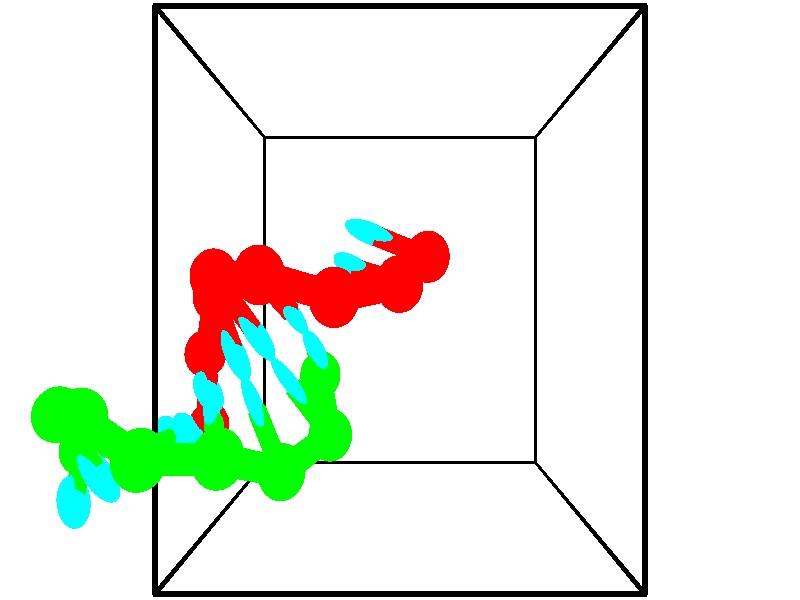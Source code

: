 // switches for output
#declare DRAW_BASES = 1; // possible values are 0, 1; only relevant for DNA ribbons
#declare DRAW_BASES_TYPE = 3; // possible values are 1, 2, 3; only relevant for DNA ribbons
#declare DRAW_FOG = 0; // set to 1 to enable fog

#include "colors.inc"

#include "transforms.inc"
background { rgb <1, 1, 1>}

#default {
   normal{
       ripples 0.25
       frequency 0.20
       turbulence 0.2
       lambda 5
   }
	finish {
		phong 0.1
		phong_size 40.
	}
}

// original window dimensions: 1024x640


// camera settings

camera {
	sky <-0, 1, 0>
	up <-0, 1, 0>
	right 1.6 * <1, 0, 0>
	location <2.5, 2.5, 11.1562>
	look_at <2.5, 2.5, 2.5>
	direction <0, 0, -8.6562>
	angle 67.0682
}


# declare cpy_camera_pos = <2.5, 2.5, 11.1562>;
# if (DRAW_FOG = 1)
fog {
	fog_type 2
	up vnormalize(cpy_camera_pos)
	color rgbt<1,1,1,0.3>
	distance 1e-5
	fog_alt 3e-3
	fog_offset 4
}
# end


// LIGHTS

# declare lum = 6;
global_settings {
	ambient_light rgb lum * <0.05, 0.05, 0.05>
	max_trace_level 15
}# declare cpy_direct_light_amount = 0.25;
light_source
{	1000 * <-1, -1, 1>,
	rgb lum * cpy_direct_light_amount
	parallel
}

light_source
{	1000 * <1, 1, -1>,
	rgb lum * cpy_direct_light_amount
	parallel
}

// strand 0

// nucleotide -1

// particle -1
sphere {
	<2.822083, 2.915041, 4.198283> 0.250000
	pigment { color rgbt <1,0,0,0> }
	no_shadow
}
cylinder {
	<2.442991, 3.039961, 4.224442>,  <2.215536, 3.114913, 4.240137>, 0.100000
	pigment { color rgbt <1,0,0,0> }
	no_shadow
}
cylinder {
	<2.442991, 3.039961, 4.224442>,  <2.822083, 2.915041, 4.198283>, 0.100000
	pigment { color rgbt <1,0,0,0> }
	no_shadow
}

// particle -1
sphere {
	<2.442991, 3.039961, 4.224442> 0.100000
	pigment { color rgbt <1,0,0,0> }
	no_shadow
}
sphere {
	0, 1
	scale<0.080000,0.200000,0.300000>
	matrix <-0.277998, -0.908792, 0.311149,
		0.156603, 0.276705, 0.948108,
		-0.947730, 0.312299, 0.065396,
		2.158672, 3.133651, 4.244061>
	pigment { color rgbt <0,1,1,0> }
	no_shadow
}
cylinder {
	<2.493585, 2.638154, 4.873294>,  <2.822083, 2.915041, 4.198283>, 0.130000
	pigment { color rgbt <1,0,0,0> }
	no_shadow
}

// nucleotide -1

// particle -1
sphere {
	<2.493585, 2.638154, 4.873294> 0.250000
	pigment { color rgbt <1,0,0,0> }
	no_shadow
}
cylinder {
	<2.202368, 2.725750, 4.613449>,  <2.027637, 2.778308, 4.457542>, 0.100000
	pigment { color rgbt <1,0,0,0> }
	no_shadow
}
cylinder {
	<2.202368, 2.725750, 4.613449>,  <2.493585, 2.638154, 4.873294>, 0.100000
	pigment { color rgbt <1,0,0,0> }
	no_shadow
}

// particle -1
sphere {
	<2.202368, 2.725750, 4.613449> 0.100000
	pigment { color rgbt <1,0,0,0> }
	no_shadow
}
sphere {
	0, 1
	scale<0.080000,0.200000,0.300000>
	matrix <-0.546138, -0.758035, 0.356534,
		-0.414352, 0.614350, 0.671481,
		-0.728043, 0.218991, -0.649613,
		1.983955, 2.791447, 4.418565>
	pigment { color rgbt <0,1,1,0> }
	no_shadow
}
cylinder {
	<1.856663, 2.521747, 5.255348>,  <2.493585, 2.638154, 4.873294>, 0.130000
	pigment { color rgbt <1,0,0,0> }
	no_shadow
}

// nucleotide -1

// particle -1
sphere {
	<1.856663, 2.521747, 5.255348> 0.250000
	pigment { color rgbt <1,0,0,0> }
	no_shadow
}
cylinder {
	<1.758934, 2.521591, 4.867470>,  <1.700298, 2.521497, 4.634743>, 0.100000
	pigment { color rgbt <1,0,0,0> }
	no_shadow
}
cylinder {
	<1.758934, 2.521591, 4.867470>,  <1.856663, 2.521747, 5.255348>, 0.100000
	pigment { color rgbt <1,0,0,0> }
	no_shadow
}

// particle -1
sphere {
	<1.758934, 2.521591, 4.867470> 0.100000
	pigment { color rgbt <1,0,0,0> }
	no_shadow
}
sphere {
	0, 1
	scale<0.080000,0.200000,0.300000>
	matrix <-0.683094, -0.709692, 0.172395,
		-0.688252, 0.704511, 0.173126,
		-0.244320, -0.000390, -0.969694,
		1.685638, 2.521474, 4.576561>
	pigment { color rgbt <0,1,1,0> }
	no_shadow
}
cylinder {
	<1.107512, 2.706231, 5.184629>,  <1.856663, 2.521747, 5.255348>, 0.130000
	pigment { color rgbt <1,0,0,0> }
	no_shadow
}

// nucleotide -1

// particle -1
sphere {
	<1.107512, 2.706231, 5.184629> 0.250000
	pigment { color rgbt <1,0,0,0> }
	no_shadow
}
cylinder {
	<1.235539, 2.519415, 4.854919>,  <1.312355, 2.407326, 4.657093>, 0.100000
	pigment { color rgbt <1,0,0,0> }
	no_shadow
}
cylinder {
	<1.235539, 2.519415, 4.854919>,  <1.107512, 2.706231, 5.184629>, 0.100000
	pigment { color rgbt <1,0,0,0> }
	no_shadow
}

// particle -1
sphere {
	<1.235539, 2.519415, 4.854919> 0.100000
	pigment { color rgbt <1,0,0,0> }
	no_shadow
}
sphere {
	0, 1
	scale<0.080000,0.200000,0.300000>
	matrix <-0.796158, -0.604179, 0.033181,
		-0.513507, 0.645633, -0.565216,
		0.320069, -0.467040, -0.824275,
		1.331560, 2.379303, 4.607637>
	pigment { color rgbt <0,1,1,0> }
	no_shadow
}
cylinder {
	<0.503225, 2.711025, 4.671138>,  <1.107512, 2.706231, 5.184629>, 0.130000
	pigment { color rgbt <1,0,0,0> }
	no_shadow
}

// nucleotide -1

// particle -1
sphere {
	<0.503225, 2.711025, 4.671138> 0.250000
	pigment { color rgbt <1,0,0,0> }
	no_shadow
}
cylinder {
	<0.739213, 2.407106, 4.561852>,  <0.880805, 2.224756, 4.496280>, 0.100000
	pigment { color rgbt <1,0,0,0> }
	no_shadow
}
cylinder {
	<0.739213, 2.407106, 4.561852>,  <0.503225, 2.711025, 4.671138>, 0.100000
	pigment { color rgbt <1,0,0,0> }
	no_shadow
}

// particle -1
sphere {
	<0.739213, 2.407106, 4.561852> 0.100000
	pigment { color rgbt <1,0,0,0> }
	no_shadow
}
sphere {
	0, 1
	scale<0.080000,0.200000,0.300000>
	matrix <-0.807139, -0.563977, -0.174517,
		-0.021490, 0.323482, -0.945990,
		0.589970, -0.759795, -0.273215,
		0.916203, 2.179168, 4.479887>
	pigment { color rgbt <0,1,1,0> }
	no_shadow
}
cylinder {
	<0.301400, 2.530250, 3.986833>,  <0.503225, 2.711025, 4.671138>, 0.130000
	pigment { color rgbt <1,0,0,0> }
	no_shadow
}

// nucleotide -1

// particle -1
sphere {
	<0.301400, 2.530250, 3.986833> 0.250000
	pigment { color rgbt <1,0,0,0> }
	no_shadow
}
cylinder {
	<0.487728, 2.216238, 4.150169>,  <0.599524, 2.027831, 4.248171>, 0.100000
	pigment { color rgbt <1,0,0,0> }
	no_shadow
}
cylinder {
	<0.487728, 2.216238, 4.150169>,  <0.301400, 2.530250, 3.986833>, 0.100000
	pigment { color rgbt <1,0,0,0> }
	no_shadow
}

// particle -1
sphere {
	<0.487728, 2.216238, 4.150169> 0.100000
	pigment { color rgbt <1,0,0,0> }
	no_shadow
}
sphere {
	0, 1
	scale<0.080000,0.200000,0.300000>
	matrix <-0.806958, -0.566213, -0.167990,
		0.363084, -0.251260, -0.897239,
		0.465820, -0.785029, 0.408340,
		0.627474, 1.980729, 4.272671>
	pigment { color rgbt <0,1,1,0> }
	no_shadow
}
cylinder {
	<0.069889, 1.941294, 3.608000>,  <0.301400, 2.530250, 3.986833>, 0.130000
	pigment { color rgbt <1,0,0,0> }
	no_shadow
}

// nucleotide -1

// particle -1
sphere {
	<0.069889, 1.941294, 3.608000> 0.250000
	pigment { color rgbt <1,0,0,0> }
	no_shadow
}
cylinder {
	<0.196000, 1.758057, 3.940445>,  <0.271667, 1.648114, 4.139912>, 0.100000
	pigment { color rgbt <1,0,0,0> }
	no_shadow
}
cylinder {
	<0.196000, 1.758057, 3.940445>,  <0.069889, 1.941294, 3.608000>, 0.100000
	pigment { color rgbt <1,0,0,0> }
	no_shadow
}

// particle -1
sphere {
	<0.196000, 1.758057, 3.940445> 0.100000
	pigment { color rgbt <1,0,0,0> }
	no_shadow
}
sphere {
	0, 1
	scale<0.080000,0.200000,0.300000>
	matrix <-0.655922, -0.738105, -0.158010,
		0.685833, -0.495329, -0.533182,
		0.315278, -0.458094, 0.831114,
		0.290583, 1.620628, 4.189779>
	pigment { color rgbt <0,1,1,0> }
	no_shadow
}
cylinder {
	<0.062097, 1.161034, 3.446643>,  <0.069889, 1.941294, 3.608000>, 0.130000
	pigment { color rgbt <1,0,0,0> }
	no_shadow
}

// nucleotide -1

// particle -1
sphere {
	<0.062097, 1.161034, 3.446643> 0.250000
	pigment { color rgbt <1,0,0,0> }
	no_shadow
}
cylinder {
	<0.054216, 1.210714, 3.843468>,  <0.049488, 1.240522, 4.081563>, 0.100000
	pigment { color rgbt <1,0,0,0> }
	no_shadow
}
cylinder {
	<0.054216, 1.210714, 3.843468>,  <0.062097, 1.161034, 3.446643>, 0.100000
	pigment { color rgbt <1,0,0,0> }
	no_shadow
}

// particle -1
sphere {
	<0.054216, 1.210714, 3.843468> 0.100000
	pigment { color rgbt <1,0,0,0> }
	no_shadow
}
sphere {
	0, 1
	scale<0.080000,0.200000,0.300000>
	matrix <-0.749538, -0.658505, 0.067555,
		0.661668, -0.742257, 0.106067,
		-0.019702, 0.124200, 0.992062,
		0.048306, 1.247974, 4.141086>
	pigment { color rgbt <0,1,1,0> }
	no_shadow
}
// strand 1

// nucleotide -1

// particle -1
sphere {
	<-1.219806, 1.037167, 4.072442> 0.250000
	pigment { color rgbt <0,1,0,0> }
	no_shadow
}
cylinder {
	<-1.103607, 0.839233, 4.400040>,  <-1.033888, 0.720473, 4.596598>, 0.100000
	pigment { color rgbt <0,1,0,0> }
	no_shadow
}
cylinder {
	<-1.103607, 0.839233, 4.400040>,  <-1.219806, 1.037167, 4.072442>, 0.100000
	pigment { color rgbt <0,1,0,0> }
	no_shadow
}

// particle -1
sphere {
	<-1.103607, 0.839233, 4.400040> 0.100000
	pigment { color rgbt <0,1,0,0> }
	no_shadow
}
sphere {
	0, 1
	scale<0.080000,0.200000,0.300000>
	matrix <0.792885, 0.603627, 0.083474,
		-0.535672, 0.625119, 0.567698,
		0.290497, -0.494834, 0.818994,
		-1.016458, 0.690783, 4.645738>
	pigment { color rgbt <0,1,1,0> }
	no_shadow
}
cylinder {
	<-1.172728, 1.474600, 4.671647>,  <-1.219806, 1.037167, 4.072442>, 0.130000
	pigment { color rgbt <0,1,0,0> }
	no_shadow
}

// nucleotide -1

// particle -1
sphere {
	<-1.172728, 1.474600, 4.671647> 0.250000
	pigment { color rgbt <0,1,0,0> }
	no_shadow
}
cylinder {
	<-0.915482, 1.168602, 4.685417>,  <-0.761134, 0.985003, 4.693679>, 0.100000
	pigment { color rgbt <0,1,0,0> }
	no_shadow
}
cylinder {
	<-0.915482, 1.168602, 4.685417>,  <-1.172728, 1.474600, 4.671647>, 0.100000
	pigment { color rgbt <0,1,0,0> }
	no_shadow
}

// particle -1
sphere {
	<-0.915482, 1.168602, 4.685417> 0.100000
	pigment { color rgbt <0,1,0,0> }
	no_shadow
}
sphere {
	0, 1
	scale<0.080000,0.200000,0.300000>
	matrix <0.756747, 0.641777, 0.124321,
		-0.117199, -0.053901, 0.991645,
		0.643116, -0.764994, 0.034426,
		-0.722547, 0.939104, 4.695745>
	pigment { color rgbt <0,1,1,0> }
	no_shadow
}
cylinder {
	<-0.631119, 1.532913, 5.252659>,  <-1.172728, 1.474600, 4.671647>, 0.130000
	pigment { color rgbt <0,1,0,0> }
	no_shadow
}

// nucleotide -1

// particle -1
sphere {
	<-0.631119, 1.532913, 5.252659> 0.250000
	pigment { color rgbt <0,1,0,0> }
	no_shadow
}
cylinder {
	<-0.467186, 1.314552, 4.960350>,  <-0.368826, 1.183536, 4.784965>, 0.100000
	pigment { color rgbt <0,1,0,0> }
	no_shadow
}
cylinder {
	<-0.467186, 1.314552, 4.960350>,  <-0.631119, 1.532913, 5.252659>, 0.100000
	pigment { color rgbt <0,1,0,0> }
	no_shadow
}

// particle -1
sphere {
	<-0.467186, 1.314552, 4.960350> 0.100000
	pigment { color rgbt <0,1,0,0> }
	no_shadow
}
sphere {
	0, 1
	scale<0.080000,0.200000,0.300000>
	matrix <0.826481, 0.561222, 0.044265,
		0.385961, -0.622110, 0.681185,
		0.409834, -0.545902, -0.730772,
		-0.344236, 1.150782, 4.741118>
	pigment { color rgbt <0,1,1,0> }
	no_shadow
}
cylinder {
	<0.028943, 1.236332, 5.438611>,  <-0.631119, 1.532913, 5.252659>, 0.130000
	pigment { color rgbt <0,1,0,0> }
	no_shadow
}

// nucleotide -1

// particle -1
sphere {
	<0.028943, 1.236332, 5.438611> 0.250000
	pigment { color rgbt <0,1,0,0> }
	no_shadow
}
cylinder {
	<0.038639, 1.263584, 5.039658>,  <0.044457, 1.279935, 4.800286>, 0.100000
	pigment { color rgbt <0,1,0,0> }
	no_shadow
}
cylinder {
	<0.038639, 1.263584, 5.039658>,  <0.028943, 1.236332, 5.438611>, 0.100000
	pigment { color rgbt <0,1,0,0> }
	no_shadow
}

// particle -1
sphere {
	<0.038639, 1.263584, 5.039658> 0.100000
	pigment { color rgbt <0,1,0,0> }
	no_shadow
}
sphere {
	0, 1
	scale<0.080000,0.200000,0.300000>
	matrix <0.879018, 0.473752, 0.053725,
		0.476172, -0.878019, -0.048404,
		0.024240, 0.068131, -0.997382,
		0.045911, 1.284023, 4.740443>
	pigment { color rgbt <0,1,1,0> }
	no_shadow
}
cylinder {
	<0.736114, 1.217630, 5.304638>,  <0.028943, 1.236332, 5.438611>, 0.130000
	pigment { color rgbt <0,1,0,0> }
	no_shadow
}

// nucleotide -1

// particle -1
sphere {
	<0.736114, 1.217630, 5.304638> 0.250000
	pigment { color rgbt <0,1,0,0> }
	no_shadow
}
cylinder {
	<0.600197, 1.340206, 4.948967>,  <0.518647, 1.413752, 4.735564>, 0.100000
	pigment { color rgbt <0,1,0,0> }
	no_shadow
}
cylinder {
	<0.600197, 1.340206, 4.948967>,  <0.736114, 1.217630, 5.304638>, 0.100000
	pigment { color rgbt <0,1,0,0> }
	no_shadow
}

// particle -1
sphere {
	<0.600197, 1.340206, 4.948967> 0.100000
	pigment { color rgbt <0,1,0,0> }
	no_shadow
}
sphere {
	0, 1
	scale<0.080000,0.200000,0.300000>
	matrix <0.891648, 0.405706, -0.200916,
		0.299175, -0.861102, -0.411092,
		-0.339792, 0.306440, -0.889177,
		0.498259, 1.432138, 4.682214>
	pigment { color rgbt <0,1,1,0> }
	no_shadow
}
cylinder {
	<1.241416, 0.974918, 4.733630>,  <0.736114, 1.217630, 5.304638>, 0.130000
	pigment { color rgbt <0,1,0,0> }
	no_shadow
}

// nucleotide -1

// particle -1
sphere {
	<1.241416, 0.974918, 4.733630> 0.250000
	pigment { color rgbt <0,1,0,0> }
	no_shadow
}
cylinder {
	<1.044746, 1.296082, 4.598816>,  <0.926744, 1.488780, 4.517927>, 0.100000
	pigment { color rgbt <0,1,0,0> }
	no_shadow
}
cylinder {
	<1.044746, 1.296082, 4.598816>,  <1.241416, 0.974918, 4.733630>, 0.100000
	pigment { color rgbt <0,1,0,0> }
	no_shadow
}

// particle -1
sphere {
	<1.044746, 1.296082, 4.598816> 0.100000
	pigment { color rgbt <0,1,0,0> }
	no_shadow
}
sphere {
	0, 1
	scale<0.080000,0.200000,0.300000>
	matrix <0.869795, 0.471237, -0.146263,
		0.041388, -0.365066, -0.930061,
		-0.491675, 0.802909, -0.337036,
		0.897244, 1.536954, 4.497705>
	pigment { color rgbt <0,1,1,0> }
	no_shadow
}
cylinder {
	<1.695736, 1.201122, 4.187142>,  <1.241416, 0.974918, 4.733630>, 0.130000
	pigment { color rgbt <0,1,0,0> }
	no_shadow
}

// nucleotide -1

// particle -1
sphere {
	<1.695736, 1.201122, 4.187142> 0.250000
	pigment { color rgbt <0,1,0,0> }
	no_shadow
}
cylinder {
	<1.440014, 1.500443, 4.257950>,  <1.286581, 1.680035, 4.300435>, 0.100000
	pigment { color rgbt <0,1,0,0> }
	no_shadow
}
cylinder {
	<1.440014, 1.500443, 4.257950>,  <1.695736, 1.201122, 4.187142>, 0.100000
	pigment { color rgbt <0,1,0,0> }
	no_shadow
}

// particle -1
sphere {
	<1.440014, 1.500443, 4.257950> 0.100000
	pigment { color rgbt <0,1,0,0> }
	no_shadow
}
sphere {
	0, 1
	scale<0.080000,0.200000,0.300000>
	matrix <0.714263, 0.663152, -0.223735,
		-0.284812, -0.016597, -0.958440,
		-0.639305, 0.748300, 0.177019,
		1.248222, 1.724933, 4.311056>
	pigment { color rgbt <0,1,1,0> }
	no_shadow
}
cylinder {
	<1.502400, 1.717937, 3.586199>,  <1.695736, 1.201122, 4.187142>, 0.130000
	pigment { color rgbt <0,1,0,0> }
	no_shadow
}

// nucleotide -1

// particle -1
sphere {
	<1.502400, 1.717937, 3.586199> 0.250000
	pigment { color rgbt <0,1,0,0> }
	no_shadow
}
cylinder {
	<1.517544, 1.891621, 3.946205>,  <1.526630, 1.995831, 4.162209>, 0.100000
	pigment { color rgbt <0,1,0,0> }
	no_shadow
}
cylinder {
	<1.517544, 1.891621, 3.946205>,  <1.502400, 1.717937, 3.586199>, 0.100000
	pigment { color rgbt <0,1,0,0> }
	no_shadow
}

// particle -1
sphere {
	<1.517544, 1.891621, 3.946205> 0.100000
	pigment { color rgbt <0,1,0,0> }
	no_shadow
}
sphere {
	0, 1
	scale<0.080000,0.200000,0.300000>
	matrix <0.731741, 0.601321, -0.320887,
		-0.680531, 0.670727, -0.294962,
		0.037860, 0.434209, 0.900016,
		1.528902, 2.021883, 4.216210>
	pigment { color rgbt <0,1,1,0> }
	no_shadow
}
// box output
cylinder {
	<0.000000, 0.000000, 0.000000>,  <5.000000, 0.000000, 0.000000>, 0.025000
	pigment { color rgbt <0,0,0,0> }
	no_shadow
}
cylinder {
	<0.000000, 0.000000, 0.000000>,  <0.000000, 5.000000, 0.000000>, 0.025000
	pigment { color rgbt <0,0,0,0> }
	no_shadow
}
cylinder {
	<0.000000, 0.000000, 0.000000>,  <0.000000, 0.000000, 5.000000>, 0.025000
	pigment { color rgbt <0,0,0,0> }
	no_shadow
}
cylinder {
	<5.000000, 5.000000, 5.000000>,  <0.000000, 5.000000, 5.000000>, 0.025000
	pigment { color rgbt <0,0,0,0> }
	no_shadow
}
cylinder {
	<5.000000, 5.000000, 5.000000>,  <5.000000, 0.000000, 5.000000>, 0.025000
	pigment { color rgbt <0,0,0,0> }
	no_shadow
}
cylinder {
	<5.000000, 5.000000, 5.000000>,  <5.000000, 5.000000, 0.000000>, 0.025000
	pigment { color rgbt <0,0,0,0> }
	no_shadow
}
cylinder {
	<0.000000, 0.000000, 5.000000>,  <0.000000, 5.000000, 5.000000>, 0.025000
	pigment { color rgbt <0,0,0,0> }
	no_shadow
}
cylinder {
	<0.000000, 0.000000, 5.000000>,  <5.000000, 0.000000, 5.000000>, 0.025000
	pigment { color rgbt <0,0,0,0> }
	no_shadow
}
cylinder {
	<5.000000, 5.000000, 0.000000>,  <0.000000, 5.000000, 0.000000>, 0.025000
	pigment { color rgbt <0,0,0,0> }
	no_shadow
}
cylinder {
	<5.000000, 5.000000, 0.000000>,  <5.000000, 0.000000, 0.000000>, 0.025000
	pigment { color rgbt <0,0,0,0> }
	no_shadow
}
cylinder {
	<5.000000, 0.000000, 5.000000>,  <5.000000, 0.000000, 0.000000>, 0.025000
	pigment { color rgbt <0,0,0,0> }
	no_shadow
}
cylinder {
	<0.000000, 5.000000, 0.000000>,  <0.000000, 5.000000, 5.000000>, 0.025000
	pigment { color rgbt <0,0,0,0> }
	no_shadow
}
// end of box output
